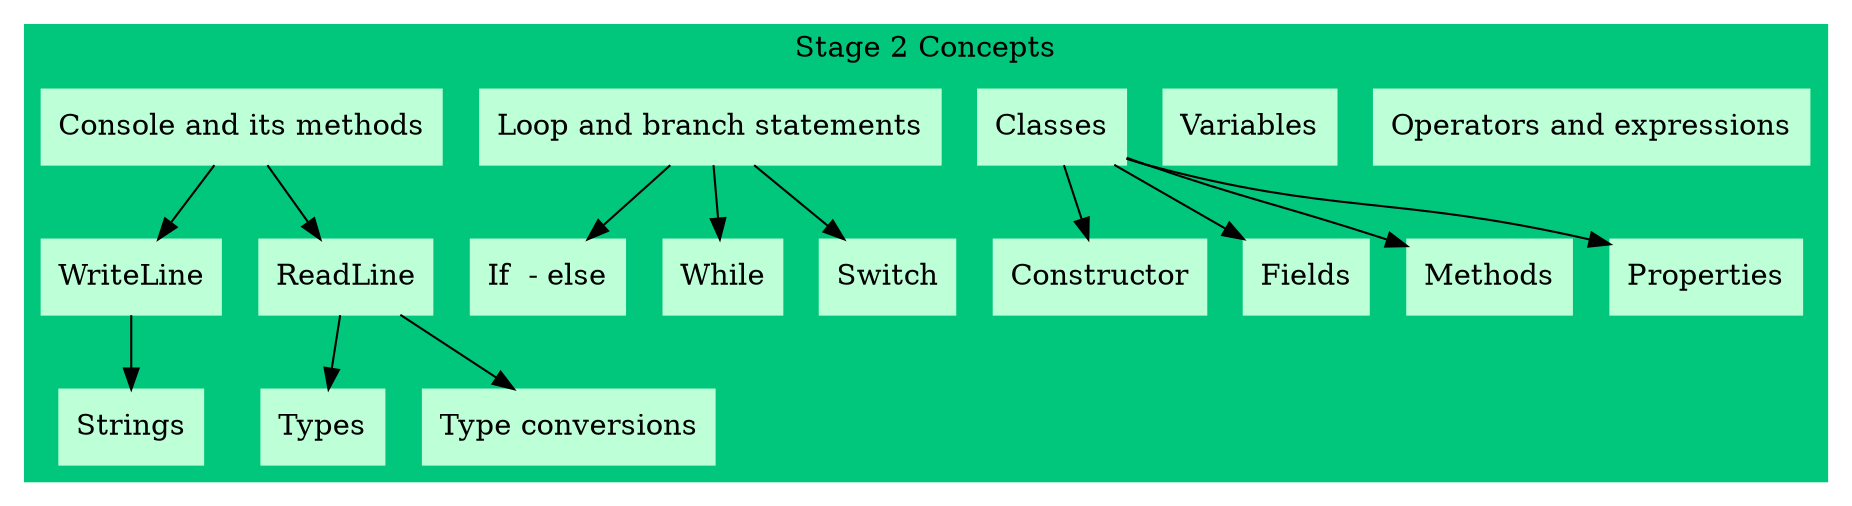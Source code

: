 
digraph ConceptsMap {

	subgraph cluster_0 {
		style=filled;
		color="#00c77b";
        
		node [style = filled color = "#bdffd7" shape = box];
        
		
		node [] "Operators and expressions";
		node [] Variables;
		node [] Classes;
        node [] "Loop and branch statements";
		node [] "Console and its methods";
        
		Classes -> Constructor;
		Classes -> Fields;
        Classes -> Methods;
		Classes -> Properties;
		

		"Console and its methods" -> "WriteLine";
		"Console and its methods" -> "ReadLine";
		"WriteLine" -> "Strings"
		"ReadLine" -> "Types"
		"ReadLine" -> "Type conversions"

		"Loop and branch statements" -> "If  - else"
		"Loop and branch statements" -> "While";
		"Loop and branch statements" -> "Switch";
		
		label = "Stage 2 Concepts";
	}

}